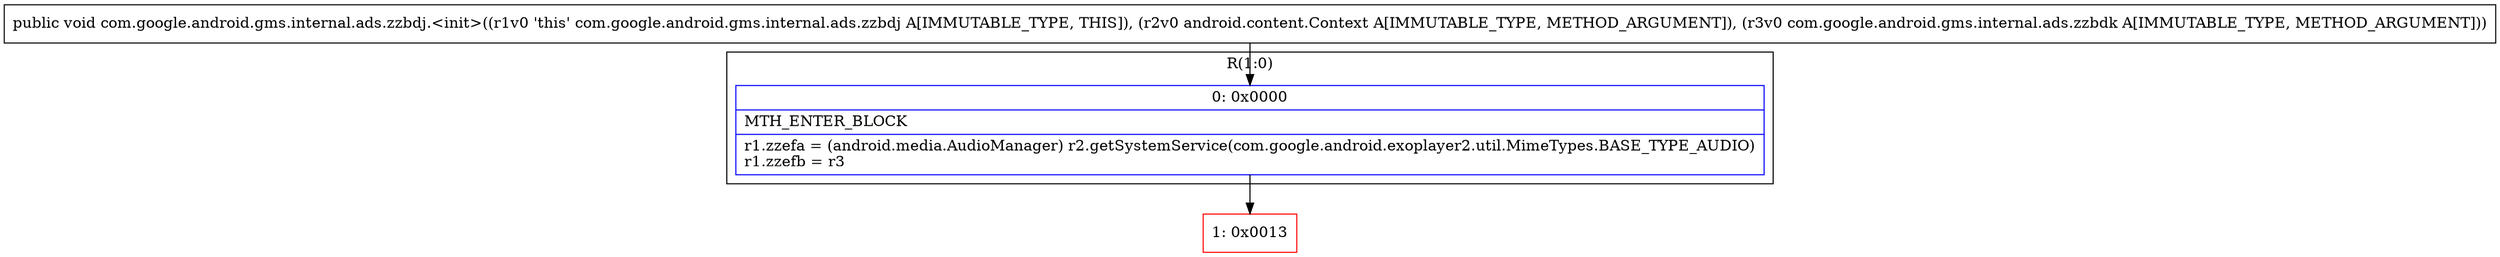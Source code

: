 digraph "CFG forcom.google.android.gms.internal.ads.zzbdj.\<init\>(Landroid\/content\/Context;Lcom\/google\/android\/gms\/internal\/ads\/zzbdk;)V" {
subgraph cluster_Region_2078596510 {
label = "R(1:0)";
node [shape=record,color=blue];
Node_0 [shape=record,label="{0\:\ 0x0000|MTH_ENTER_BLOCK\l|r1.zzefa = (android.media.AudioManager) r2.getSystemService(com.google.android.exoplayer2.util.MimeTypes.BASE_TYPE_AUDIO)\lr1.zzefb = r3\l}"];
}
Node_1 [shape=record,color=red,label="{1\:\ 0x0013}"];
MethodNode[shape=record,label="{public void com.google.android.gms.internal.ads.zzbdj.\<init\>((r1v0 'this' com.google.android.gms.internal.ads.zzbdj A[IMMUTABLE_TYPE, THIS]), (r2v0 android.content.Context A[IMMUTABLE_TYPE, METHOD_ARGUMENT]), (r3v0 com.google.android.gms.internal.ads.zzbdk A[IMMUTABLE_TYPE, METHOD_ARGUMENT])) }"];
MethodNode -> Node_0;
Node_0 -> Node_1;
}

